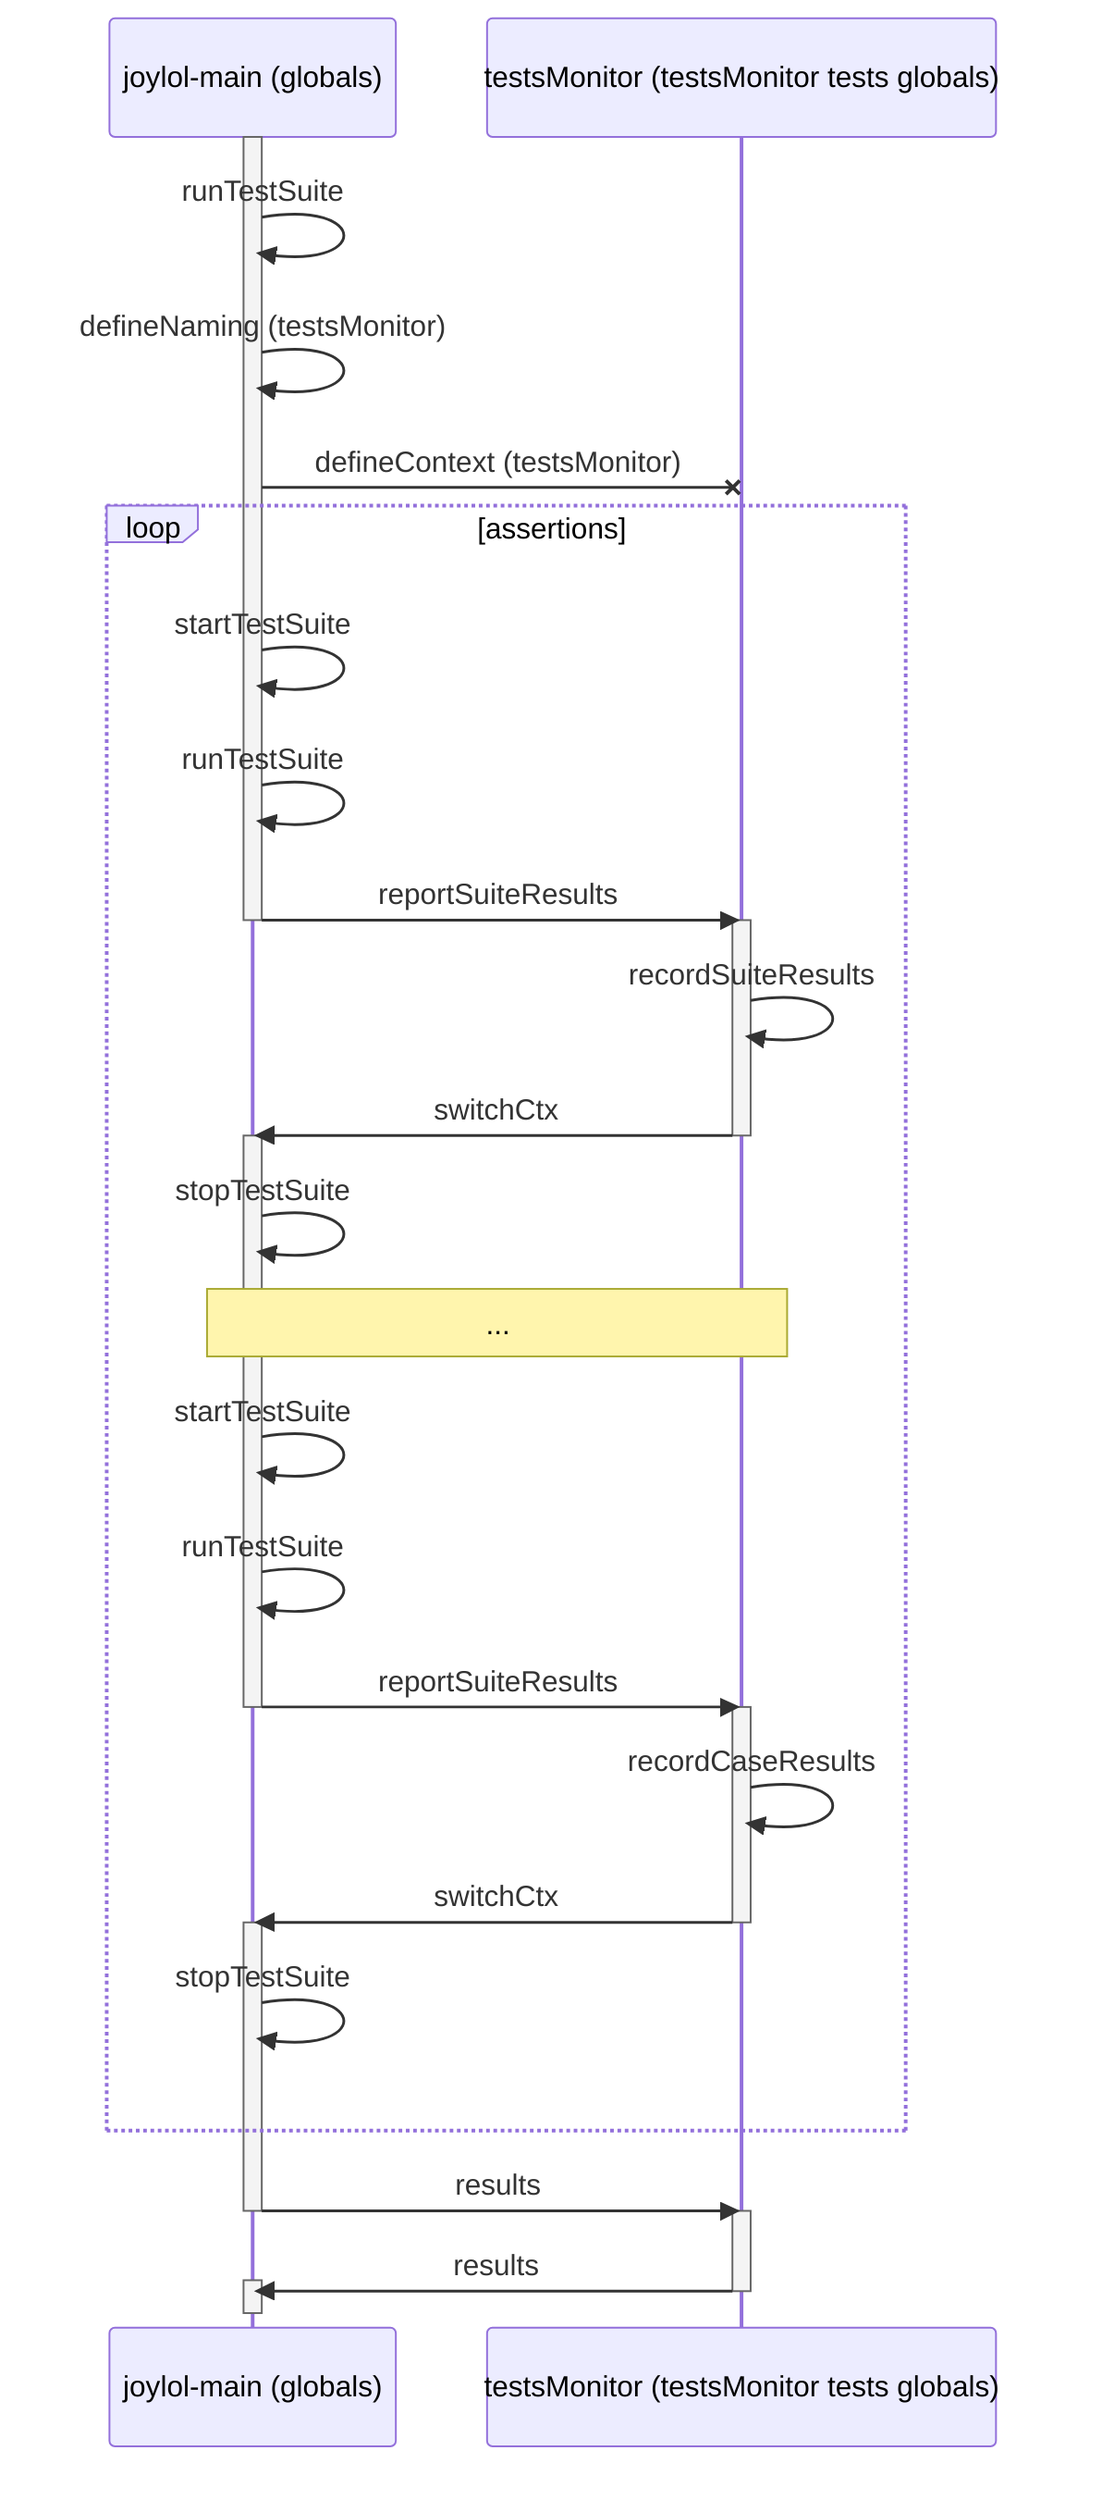 sequenceDiagram
  participant m as joylol-main (globals)
  participant tm as testsMonitor (testsMonitor tests globals)

  %% specify context switches
  activate m
  m  ->> m : runTestSuite
  m  ->> m : defineNaming (testsMonitor)
  m  -X tm : defineContext (testsMonitor)
  loop assertions
    m ->> m  : startTestSuite
    m ->> m  : runTestSuite
    m ->> tm : reportSuiteResults
    deactivate m
    activate tm
    tm ->> tm : recordSuiteResults
    tm ->> m  : switchCtx
    deactivate tm
    activate m
    m ->> m : stopTestSuite
    note over m,tm :     ...
    m ->> m  : startTestSuite
    m ->> m  : runTestSuite
    m ->> tm : reportSuiteResults
    deactivate m
    activate tm
    tm ->> tm : recordCaseResults
    tm ->> m  : switchCtx
    deactivate tm
    activate m
    m ->> m : stopTestSuite
  end
  m ->> tm : results
  deactivate m
  activate tm
  tm ->> m : results
  deactivate tm
  activate m
  deactivate m